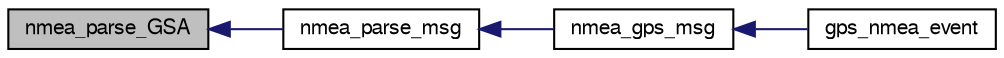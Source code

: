 digraph "nmea_parse_GSA"
{
  edge [fontname="FreeSans",fontsize="10",labelfontname="FreeSans",labelfontsize="10"];
  node [fontname="FreeSans",fontsize="10",shape=record];
  rankdir="LR";
  Node1 [label="nmea_parse_GSA",height=0.2,width=0.4,color="black", fillcolor="grey75", style="filled", fontcolor="black"];
  Node1 -> Node2 [dir="back",color="midnightblue",fontsize="10",style="solid",fontname="FreeSans"];
  Node2 [label="nmea_parse_msg",height=0.2,width=0.4,color="black", fillcolor="white", style="filled",URL="$gps__nmea_8h.html#a5effdb9e315da2f7fb8259839a57050e",tooltip="nmea_parse_char() has a complete line. "];
  Node2 -> Node3 [dir="back",color="midnightblue",fontsize="10",style="solid",fontname="FreeSans"];
  Node3 [label="nmea_gps_msg",height=0.2,width=0.4,color="black", fillcolor="white", style="filled",URL="$gps__nmea_8h.html#ac4895fd95dc0cb8f5bb47a5ad64c3aee"];
  Node3 -> Node4 [dir="back",color="midnightblue",fontsize="10",style="solid",fontname="FreeSans"];
  Node4 [label="gps_nmea_event",height=0.2,width=0.4,color="black", fillcolor="white", style="filled",URL="$gps__nmea_8h.html#a9c374269a14c7e2a806a594c9f9ec9ff"];
}
